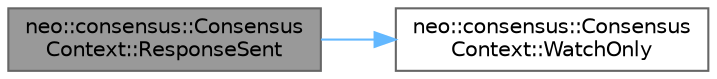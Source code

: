 digraph "neo::consensus::ConsensusContext::ResponseSent"
{
 // LATEX_PDF_SIZE
  bgcolor="transparent";
  edge [fontname=Helvetica,fontsize=10,labelfontname=Helvetica,labelfontsize=10];
  node [fontname=Helvetica,fontsize=10,shape=box,height=0.2,width=0.4];
  rankdir="LR";
  Node1 [id="Node000001",label="neo::consensus::Consensus\lContext::ResponseSent",height=0.2,width=0.4,color="gray40", fillcolor="grey60", style="filled", fontcolor="black",tooltip=" "];
  Node1 -> Node2 [id="edge1_Node000001_Node000002",color="steelblue1",style="solid",tooltip=" "];
  Node2 [id="Node000002",label="neo::consensus::Consensus\lContext::WatchOnly",height=0.2,width=0.4,color="grey40", fillcolor="white", style="filled",URL="$classneo_1_1consensus_1_1_consensus_context.html#a86c44afe91051f7c4aa125df4ea565a5",tooltip=" "];
}
